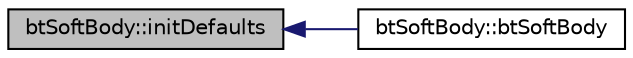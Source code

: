 digraph "btSoftBody::initDefaults"
{
  edge [fontname="Helvetica",fontsize="10",labelfontname="Helvetica",labelfontsize="10"];
  node [fontname="Helvetica",fontsize="10",shape=record];
  rankdir="LR";
  Node1 [label="btSoftBody::initDefaults",height=0.2,width=0.4,color="black", fillcolor="grey75", style="filled", fontcolor="black"];
  Node1 -> Node2 [dir="back",color="midnightblue",fontsize="10",style="solid",fontname="Helvetica"];
  Node2 [label="btSoftBody::btSoftBody",height=0.2,width=0.4,color="black", fillcolor="white", style="filled",URL="$classbt_soft_body.html#a842480e0f75b82a50f0e5e606e2ac40b",tooltip="btSoftBody implementation by Nathanael Presson "];
}
